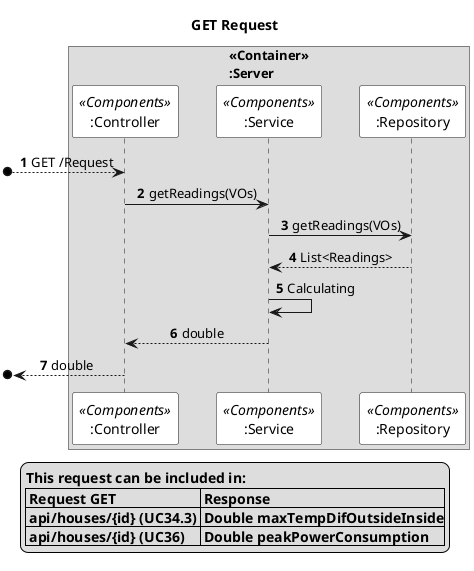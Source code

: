 @startuml
title GET Request

skinparam sequenceMessageAlign center
skinparam actorBackgroundColor white
skinparam participantBackgroundColor white
skinparam sequenceReferenceBackgroundColor white
skinparam sequenceReferenceHeaderBackgroundColor white
skinparam sequenceGroupBackgroundColor white


box "<<Container>>\n:Server"
participant ":Controller" as controller <<Components>>
participant ":Service" as service <<Components>>
participant ":Repository" as repo <<Components>>

end box
autonumber
[o--> controller : GET /Request
controller -> service: getReadings(VOs)
service ->repo : getReadings(VOs)
service <--repo : List<Readings>
service ->service : Calculating
controller <-- service: double
[o<-- controller : double

legend bottom
 **This request can be included in:**
|= Request GET |= Response |
|= api/houses/{id} (UC34.3) |= Double maxTempDifOutsideInside|
|= api/houses/{id} (UC36) |= Double peakPowerConsumption|
end legend
@enduml